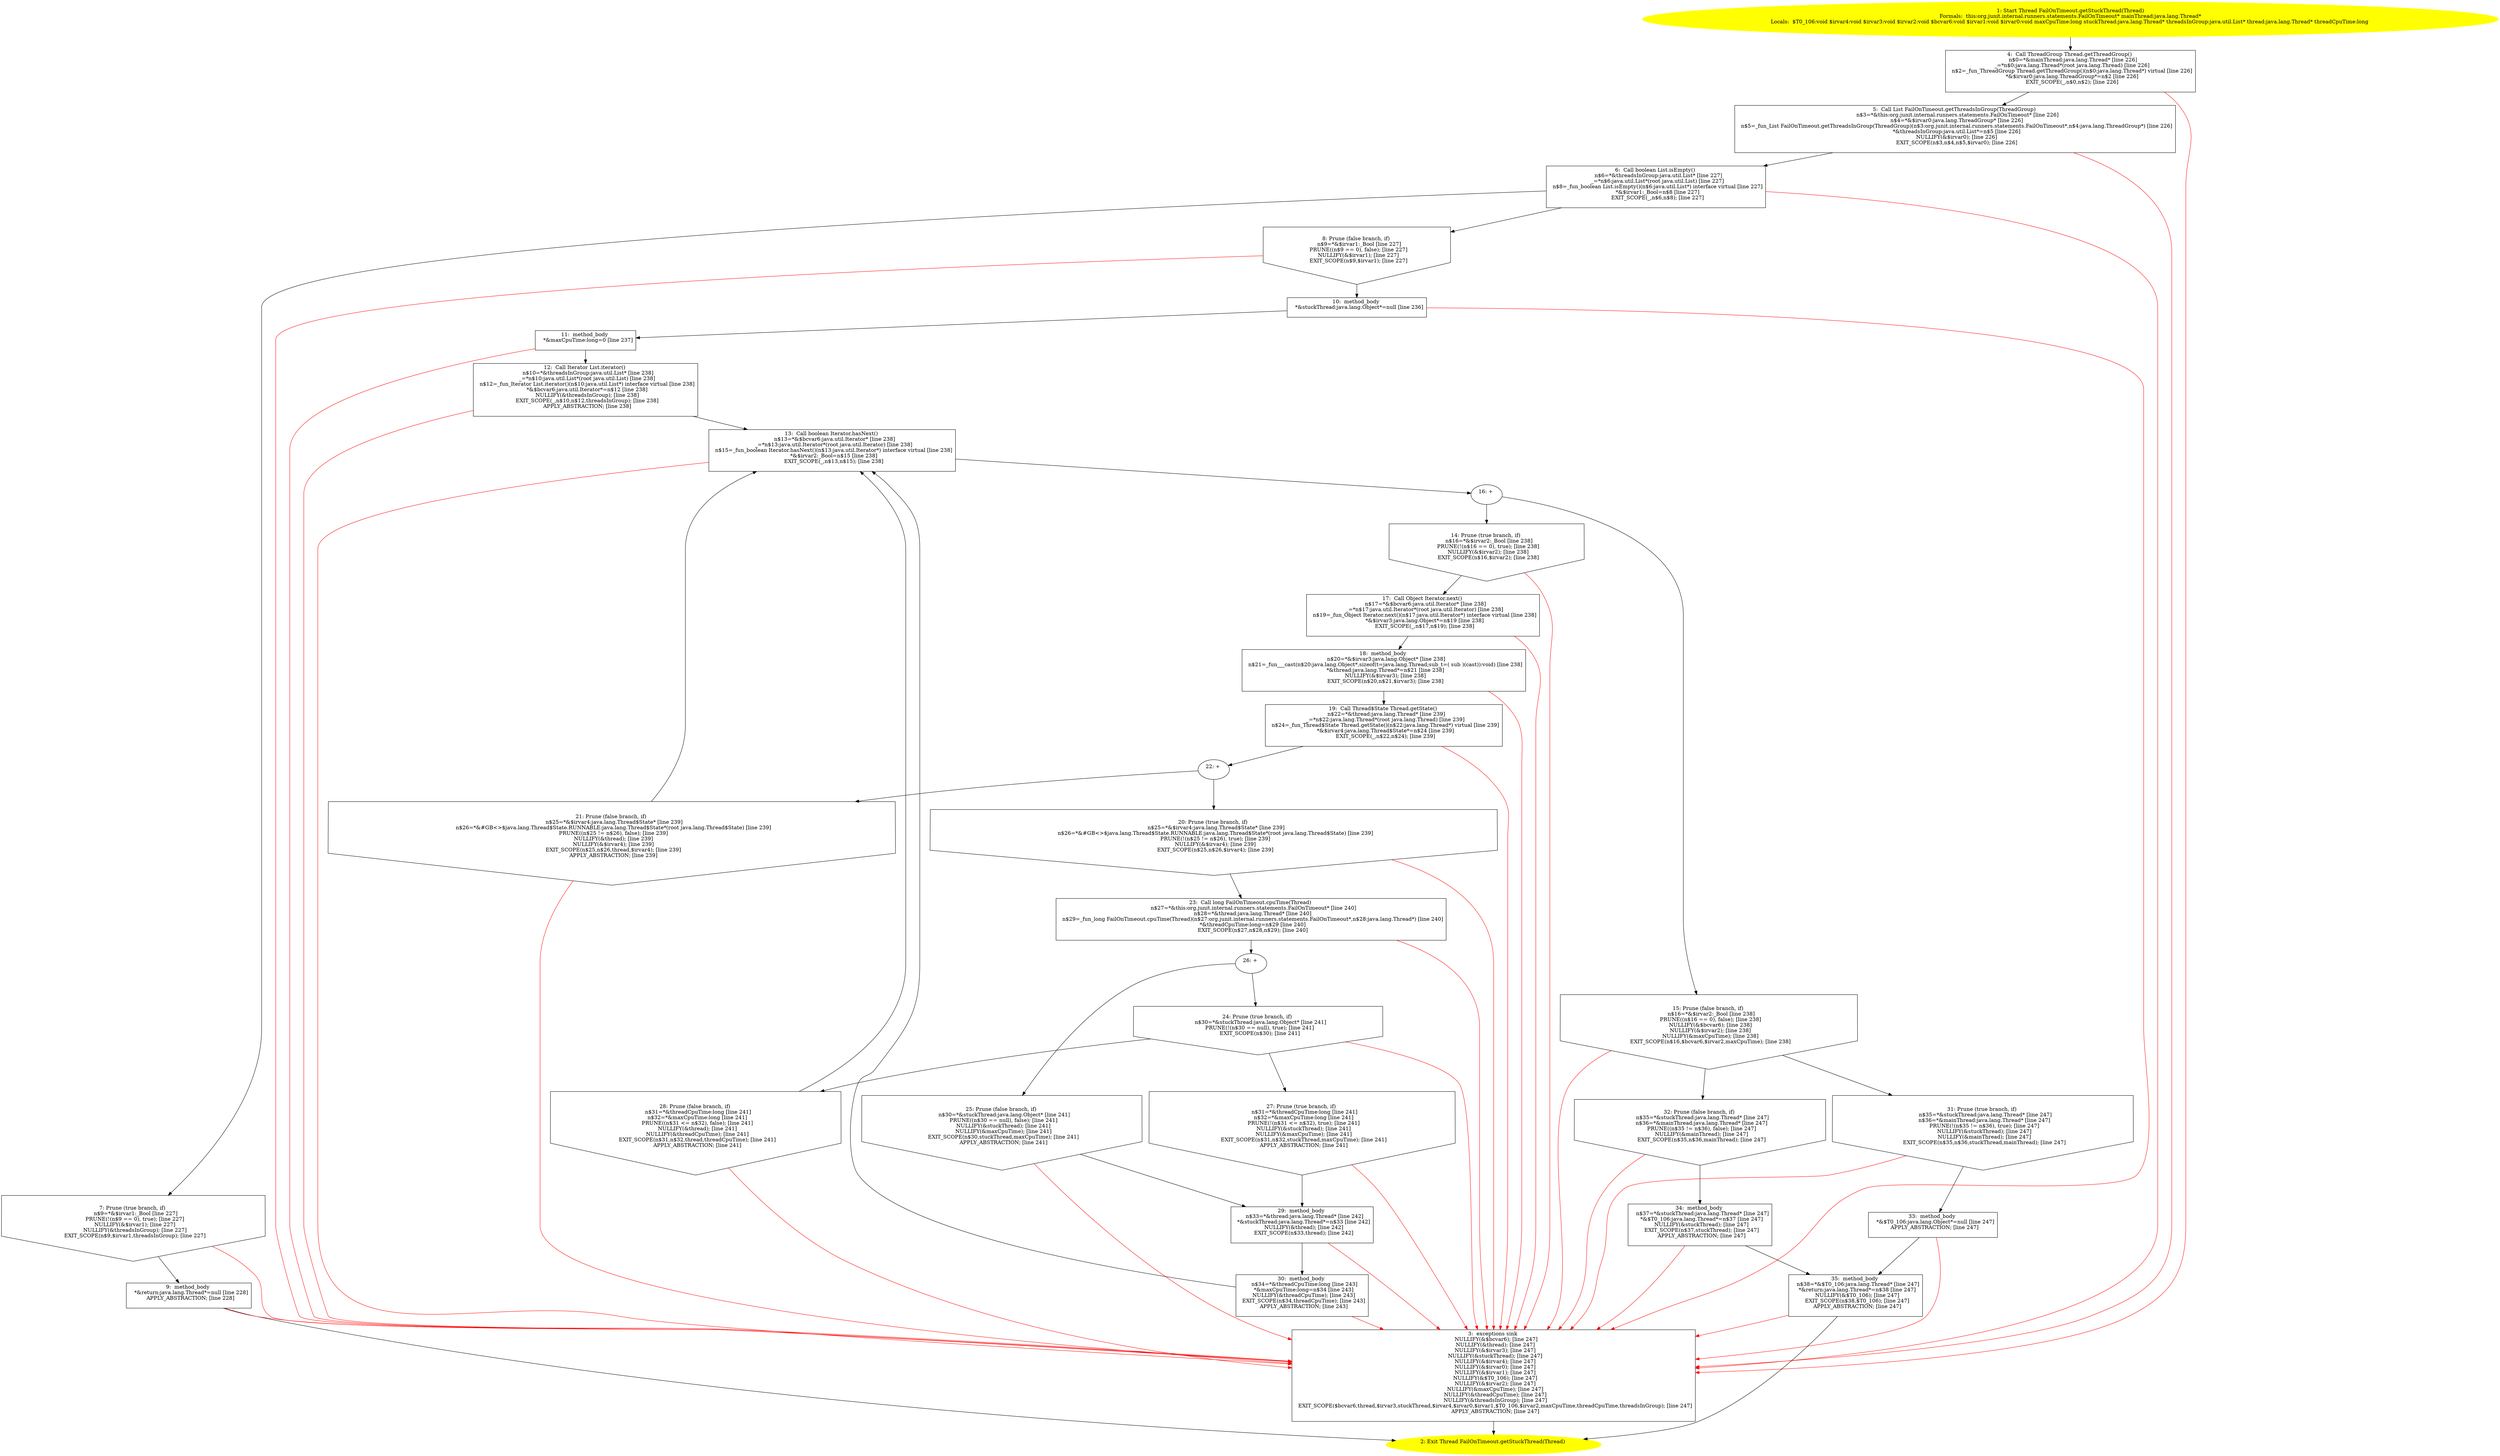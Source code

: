 /* @generated */
digraph cfg {
"org.junit.internal.runners.statements.FailOnTimeout.getStuckThread(java.lang.Thread):java.lang.Threa.c3922bff58c13ae19cda741c46aa22e2_1" [label="1: Start Thread FailOnTimeout.getStuckThread(Thread)\nFormals:  this:org.junit.internal.runners.statements.FailOnTimeout* mainThread:java.lang.Thread*\nLocals:  $T0_106:void $irvar4:void $irvar3:void $irvar2:void $bcvar6:void $irvar1:void $irvar0:void maxCpuTime:long stuckThread:java.lang.Thread* threadsInGroup:java.util.List* thread:java.lang.Thread* threadCpuTime:long \n  " color=yellow style=filled]
	

	 "org.junit.internal.runners.statements.FailOnTimeout.getStuckThread(java.lang.Thread):java.lang.Threa.c3922bff58c13ae19cda741c46aa22e2_1" -> "org.junit.internal.runners.statements.FailOnTimeout.getStuckThread(java.lang.Thread):java.lang.Threa.c3922bff58c13ae19cda741c46aa22e2_4" ;
"org.junit.internal.runners.statements.FailOnTimeout.getStuckThread(java.lang.Thread):java.lang.Threa.c3922bff58c13ae19cda741c46aa22e2_2" [label="2: Exit Thread FailOnTimeout.getStuckThread(Thread) \n  " color=yellow style=filled]
	

"org.junit.internal.runners.statements.FailOnTimeout.getStuckThread(java.lang.Thread):java.lang.Threa.c3922bff58c13ae19cda741c46aa22e2_3" [label="3:  exceptions sink \n   NULLIFY(&$bcvar6); [line 247]\n  NULLIFY(&thread); [line 247]\n  NULLIFY(&$irvar3); [line 247]\n  NULLIFY(&stuckThread); [line 247]\n  NULLIFY(&$irvar4); [line 247]\n  NULLIFY(&$irvar0); [line 247]\n  NULLIFY(&$irvar1); [line 247]\n  NULLIFY(&$T0_106); [line 247]\n  NULLIFY(&$irvar2); [line 247]\n  NULLIFY(&maxCpuTime); [line 247]\n  NULLIFY(&threadCpuTime); [line 247]\n  NULLIFY(&threadsInGroup); [line 247]\n  EXIT_SCOPE($bcvar6,thread,$irvar3,stuckThread,$irvar4,$irvar0,$irvar1,$T0_106,$irvar2,maxCpuTime,threadCpuTime,threadsInGroup); [line 247]\n  APPLY_ABSTRACTION; [line 247]\n " shape="box"]
	

	 "org.junit.internal.runners.statements.FailOnTimeout.getStuckThread(java.lang.Thread):java.lang.Threa.c3922bff58c13ae19cda741c46aa22e2_3" -> "org.junit.internal.runners.statements.FailOnTimeout.getStuckThread(java.lang.Thread):java.lang.Threa.c3922bff58c13ae19cda741c46aa22e2_2" ;
"org.junit.internal.runners.statements.FailOnTimeout.getStuckThread(java.lang.Thread):java.lang.Threa.c3922bff58c13ae19cda741c46aa22e2_4" [label="4:  Call ThreadGroup Thread.getThreadGroup() \n   n$0=*&mainThread:java.lang.Thread* [line 226]\n  _=*n$0:java.lang.Thread*(root java.lang.Thread) [line 226]\n  n$2=_fun_ThreadGroup Thread.getThreadGroup()(n$0:java.lang.Thread*) virtual [line 226]\n  *&$irvar0:java.lang.ThreadGroup*=n$2 [line 226]\n  EXIT_SCOPE(_,n$0,n$2); [line 226]\n " shape="box"]
	

	 "org.junit.internal.runners.statements.FailOnTimeout.getStuckThread(java.lang.Thread):java.lang.Threa.c3922bff58c13ae19cda741c46aa22e2_4" -> "org.junit.internal.runners.statements.FailOnTimeout.getStuckThread(java.lang.Thread):java.lang.Threa.c3922bff58c13ae19cda741c46aa22e2_5" ;
	 "org.junit.internal.runners.statements.FailOnTimeout.getStuckThread(java.lang.Thread):java.lang.Threa.c3922bff58c13ae19cda741c46aa22e2_4" -> "org.junit.internal.runners.statements.FailOnTimeout.getStuckThread(java.lang.Thread):java.lang.Threa.c3922bff58c13ae19cda741c46aa22e2_3" [color="red" ];
"org.junit.internal.runners.statements.FailOnTimeout.getStuckThread(java.lang.Thread):java.lang.Threa.c3922bff58c13ae19cda741c46aa22e2_5" [label="5:  Call List FailOnTimeout.getThreadsInGroup(ThreadGroup) \n   n$3=*&this:org.junit.internal.runners.statements.FailOnTimeout* [line 226]\n  n$4=*&$irvar0:java.lang.ThreadGroup* [line 226]\n  n$5=_fun_List FailOnTimeout.getThreadsInGroup(ThreadGroup)(n$3:org.junit.internal.runners.statements.FailOnTimeout*,n$4:java.lang.ThreadGroup*) [line 226]\n  *&threadsInGroup:java.util.List*=n$5 [line 226]\n  NULLIFY(&$irvar0); [line 226]\n  EXIT_SCOPE(n$3,n$4,n$5,$irvar0); [line 226]\n " shape="box"]
	

	 "org.junit.internal.runners.statements.FailOnTimeout.getStuckThread(java.lang.Thread):java.lang.Threa.c3922bff58c13ae19cda741c46aa22e2_5" -> "org.junit.internal.runners.statements.FailOnTimeout.getStuckThread(java.lang.Thread):java.lang.Threa.c3922bff58c13ae19cda741c46aa22e2_6" ;
	 "org.junit.internal.runners.statements.FailOnTimeout.getStuckThread(java.lang.Thread):java.lang.Threa.c3922bff58c13ae19cda741c46aa22e2_5" -> "org.junit.internal.runners.statements.FailOnTimeout.getStuckThread(java.lang.Thread):java.lang.Threa.c3922bff58c13ae19cda741c46aa22e2_3" [color="red" ];
"org.junit.internal.runners.statements.FailOnTimeout.getStuckThread(java.lang.Thread):java.lang.Threa.c3922bff58c13ae19cda741c46aa22e2_6" [label="6:  Call boolean List.isEmpty() \n   n$6=*&threadsInGroup:java.util.List* [line 227]\n  _=*n$6:java.util.List*(root java.util.List) [line 227]\n  n$8=_fun_boolean List.isEmpty()(n$6:java.util.List*) interface virtual [line 227]\n  *&$irvar1:_Bool=n$8 [line 227]\n  EXIT_SCOPE(_,n$6,n$8); [line 227]\n " shape="box"]
	

	 "org.junit.internal.runners.statements.FailOnTimeout.getStuckThread(java.lang.Thread):java.lang.Threa.c3922bff58c13ae19cda741c46aa22e2_6" -> "org.junit.internal.runners.statements.FailOnTimeout.getStuckThread(java.lang.Thread):java.lang.Threa.c3922bff58c13ae19cda741c46aa22e2_7" ;
	 "org.junit.internal.runners.statements.FailOnTimeout.getStuckThread(java.lang.Thread):java.lang.Threa.c3922bff58c13ae19cda741c46aa22e2_6" -> "org.junit.internal.runners.statements.FailOnTimeout.getStuckThread(java.lang.Thread):java.lang.Threa.c3922bff58c13ae19cda741c46aa22e2_8" ;
	 "org.junit.internal.runners.statements.FailOnTimeout.getStuckThread(java.lang.Thread):java.lang.Threa.c3922bff58c13ae19cda741c46aa22e2_6" -> "org.junit.internal.runners.statements.FailOnTimeout.getStuckThread(java.lang.Thread):java.lang.Threa.c3922bff58c13ae19cda741c46aa22e2_3" [color="red" ];
"org.junit.internal.runners.statements.FailOnTimeout.getStuckThread(java.lang.Thread):java.lang.Threa.c3922bff58c13ae19cda741c46aa22e2_7" [label="7: Prune (true branch, if) \n   n$9=*&$irvar1:_Bool [line 227]\n  PRUNE(!(n$9 == 0), true); [line 227]\n  NULLIFY(&$irvar1); [line 227]\n  NULLIFY(&threadsInGroup); [line 227]\n  EXIT_SCOPE(n$9,$irvar1,threadsInGroup); [line 227]\n " shape="invhouse"]
	

	 "org.junit.internal.runners.statements.FailOnTimeout.getStuckThread(java.lang.Thread):java.lang.Threa.c3922bff58c13ae19cda741c46aa22e2_7" -> "org.junit.internal.runners.statements.FailOnTimeout.getStuckThread(java.lang.Thread):java.lang.Threa.c3922bff58c13ae19cda741c46aa22e2_9" ;
	 "org.junit.internal.runners.statements.FailOnTimeout.getStuckThread(java.lang.Thread):java.lang.Threa.c3922bff58c13ae19cda741c46aa22e2_7" -> "org.junit.internal.runners.statements.FailOnTimeout.getStuckThread(java.lang.Thread):java.lang.Threa.c3922bff58c13ae19cda741c46aa22e2_3" [color="red" ];
"org.junit.internal.runners.statements.FailOnTimeout.getStuckThread(java.lang.Thread):java.lang.Threa.c3922bff58c13ae19cda741c46aa22e2_8" [label="8: Prune (false branch, if) \n   n$9=*&$irvar1:_Bool [line 227]\n  PRUNE((n$9 == 0), false); [line 227]\n  NULLIFY(&$irvar1); [line 227]\n  EXIT_SCOPE(n$9,$irvar1); [line 227]\n " shape="invhouse"]
	

	 "org.junit.internal.runners.statements.FailOnTimeout.getStuckThread(java.lang.Thread):java.lang.Threa.c3922bff58c13ae19cda741c46aa22e2_8" -> "org.junit.internal.runners.statements.FailOnTimeout.getStuckThread(java.lang.Thread):java.lang.Threa.c3922bff58c13ae19cda741c46aa22e2_10" ;
	 "org.junit.internal.runners.statements.FailOnTimeout.getStuckThread(java.lang.Thread):java.lang.Threa.c3922bff58c13ae19cda741c46aa22e2_8" -> "org.junit.internal.runners.statements.FailOnTimeout.getStuckThread(java.lang.Thread):java.lang.Threa.c3922bff58c13ae19cda741c46aa22e2_3" [color="red" ];
"org.junit.internal.runners.statements.FailOnTimeout.getStuckThread(java.lang.Thread):java.lang.Threa.c3922bff58c13ae19cda741c46aa22e2_9" [label="9:  method_body \n   *&return:java.lang.Thread*=null [line 228]\n  APPLY_ABSTRACTION; [line 228]\n " shape="box"]
	

	 "org.junit.internal.runners.statements.FailOnTimeout.getStuckThread(java.lang.Thread):java.lang.Threa.c3922bff58c13ae19cda741c46aa22e2_9" -> "org.junit.internal.runners.statements.FailOnTimeout.getStuckThread(java.lang.Thread):java.lang.Threa.c3922bff58c13ae19cda741c46aa22e2_2" ;
	 "org.junit.internal.runners.statements.FailOnTimeout.getStuckThread(java.lang.Thread):java.lang.Threa.c3922bff58c13ae19cda741c46aa22e2_9" -> "org.junit.internal.runners.statements.FailOnTimeout.getStuckThread(java.lang.Thread):java.lang.Threa.c3922bff58c13ae19cda741c46aa22e2_3" [color="red" ];
"org.junit.internal.runners.statements.FailOnTimeout.getStuckThread(java.lang.Thread):java.lang.Threa.c3922bff58c13ae19cda741c46aa22e2_10" [label="10:  method_body \n   *&stuckThread:java.lang.Object*=null [line 236]\n " shape="box"]
	

	 "org.junit.internal.runners.statements.FailOnTimeout.getStuckThread(java.lang.Thread):java.lang.Threa.c3922bff58c13ae19cda741c46aa22e2_10" -> "org.junit.internal.runners.statements.FailOnTimeout.getStuckThread(java.lang.Thread):java.lang.Threa.c3922bff58c13ae19cda741c46aa22e2_11" ;
	 "org.junit.internal.runners.statements.FailOnTimeout.getStuckThread(java.lang.Thread):java.lang.Threa.c3922bff58c13ae19cda741c46aa22e2_10" -> "org.junit.internal.runners.statements.FailOnTimeout.getStuckThread(java.lang.Thread):java.lang.Threa.c3922bff58c13ae19cda741c46aa22e2_3" [color="red" ];
"org.junit.internal.runners.statements.FailOnTimeout.getStuckThread(java.lang.Thread):java.lang.Threa.c3922bff58c13ae19cda741c46aa22e2_11" [label="11:  method_body \n   *&maxCpuTime:long=0 [line 237]\n " shape="box"]
	

	 "org.junit.internal.runners.statements.FailOnTimeout.getStuckThread(java.lang.Thread):java.lang.Threa.c3922bff58c13ae19cda741c46aa22e2_11" -> "org.junit.internal.runners.statements.FailOnTimeout.getStuckThread(java.lang.Thread):java.lang.Threa.c3922bff58c13ae19cda741c46aa22e2_12" ;
	 "org.junit.internal.runners.statements.FailOnTimeout.getStuckThread(java.lang.Thread):java.lang.Threa.c3922bff58c13ae19cda741c46aa22e2_11" -> "org.junit.internal.runners.statements.FailOnTimeout.getStuckThread(java.lang.Thread):java.lang.Threa.c3922bff58c13ae19cda741c46aa22e2_3" [color="red" ];
"org.junit.internal.runners.statements.FailOnTimeout.getStuckThread(java.lang.Thread):java.lang.Threa.c3922bff58c13ae19cda741c46aa22e2_12" [label="12:  Call Iterator List.iterator() \n   n$10=*&threadsInGroup:java.util.List* [line 238]\n  _=*n$10:java.util.List*(root java.util.List) [line 238]\n  n$12=_fun_Iterator List.iterator()(n$10:java.util.List*) interface virtual [line 238]\n  *&$bcvar6:java.util.Iterator*=n$12 [line 238]\n  NULLIFY(&threadsInGroup); [line 238]\n  EXIT_SCOPE(_,n$10,n$12,threadsInGroup); [line 238]\n  APPLY_ABSTRACTION; [line 238]\n " shape="box"]
	

	 "org.junit.internal.runners.statements.FailOnTimeout.getStuckThread(java.lang.Thread):java.lang.Threa.c3922bff58c13ae19cda741c46aa22e2_12" -> "org.junit.internal.runners.statements.FailOnTimeout.getStuckThread(java.lang.Thread):java.lang.Threa.c3922bff58c13ae19cda741c46aa22e2_13" ;
	 "org.junit.internal.runners.statements.FailOnTimeout.getStuckThread(java.lang.Thread):java.lang.Threa.c3922bff58c13ae19cda741c46aa22e2_12" -> "org.junit.internal.runners.statements.FailOnTimeout.getStuckThread(java.lang.Thread):java.lang.Threa.c3922bff58c13ae19cda741c46aa22e2_3" [color="red" ];
"org.junit.internal.runners.statements.FailOnTimeout.getStuckThread(java.lang.Thread):java.lang.Threa.c3922bff58c13ae19cda741c46aa22e2_13" [label="13:  Call boolean Iterator.hasNext() \n   n$13=*&$bcvar6:java.util.Iterator* [line 238]\n  _=*n$13:java.util.Iterator*(root java.util.Iterator) [line 238]\n  n$15=_fun_boolean Iterator.hasNext()(n$13:java.util.Iterator*) interface virtual [line 238]\n  *&$irvar2:_Bool=n$15 [line 238]\n  EXIT_SCOPE(_,n$13,n$15); [line 238]\n " shape="box"]
	

	 "org.junit.internal.runners.statements.FailOnTimeout.getStuckThread(java.lang.Thread):java.lang.Threa.c3922bff58c13ae19cda741c46aa22e2_13" -> "org.junit.internal.runners.statements.FailOnTimeout.getStuckThread(java.lang.Thread):java.lang.Threa.c3922bff58c13ae19cda741c46aa22e2_16" ;
	 "org.junit.internal.runners.statements.FailOnTimeout.getStuckThread(java.lang.Thread):java.lang.Threa.c3922bff58c13ae19cda741c46aa22e2_13" -> "org.junit.internal.runners.statements.FailOnTimeout.getStuckThread(java.lang.Thread):java.lang.Threa.c3922bff58c13ae19cda741c46aa22e2_3" [color="red" ];
"org.junit.internal.runners.statements.FailOnTimeout.getStuckThread(java.lang.Thread):java.lang.Threa.c3922bff58c13ae19cda741c46aa22e2_14" [label="14: Prune (true branch, if) \n   n$16=*&$irvar2:_Bool [line 238]\n  PRUNE(!(n$16 == 0), true); [line 238]\n  NULLIFY(&$irvar2); [line 238]\n  EXIT_SCOPE(n$16,$irvar2); [line 238]\n " shape="invhouse"]
	

	 "org.junit.internal.runners.statements.FailOnTimeout.getStuckThread(java.lang.Thread):java.lang.Threa.c3922bff58c13ae19cda741c46aa22e2_14" -> "org.junit.internal.runners.statements.FailOnTimeout.getStuckThread(java.lang.Thread):java.lang.Threa.c3922bff58c13ae19cda741c46aa22e2_17" ;
	 "org.junit.internal.runners.statements.FailOnTimeout.getStuckThread(java.lang.Thread):java.lang.Threa.c3922bff58c13ae19cda741c46aa22e2_14" -> "org.junit.internal.runners.statements.FailOnTimeout.getStuckThread(java.lang.Thread):java.lang.Threa.c3922bff58c13ae19cda741c46aa22e2_3" [color="red" ];
"org.junit.internal.runners.statements.FailOnTimeout.getStuckThread(java.lang.Thread):java.lang.Threa.c3922bff58c13ae19cda741c46aa22e2_15" [label="15: Prune (false branch, if) \n   n$16=*&$irvar2:_Bool [line 238]\n  PRUNE((n$16 == 0), false); [line 238]\n  NULLIFY(&$bcvar6); [line 238]\n  NULLIFY(&$irvar2); [line 238]\n  NULLIFY(&maxCpuTime); [line 238]\n  EXIT_SCOPE(n$16,$bcvar6,$irvar2,maxCpuTime); [line 238]\n " shape="invhouse"]
	

	 "org.junit.internal.runners.statements.FailOnTimeout.getStuckThread(java.lang.Thread):java.lang.Threa.c3922bff58c13ae19cda741c46aa22e2_15" -> "org.junit.internal.runners.statements.FailOnTimeout.getStuckThread(java.lang.Thread):java.lang.Threa.c3922bff58c13ae19cda741c46aa22e2_31" ;
	 "org.junit.internal.runners.statements.FailOnTimeout.getStuckThread(java.lang.Thread):java.lang.Threa.c3922bff58c13ae19cda741c46aa22e2_15" -> "org.junit.internal.runners.statements.FailOnTimeout.getStuckThread(java.lang.Thread):java.lang.Threa.c3922bff58c13ae19cda741c46aa22e2_32" ;
	 "org.junit.internal.runners.statements.FailOnTimeout.getStuckThread(java.lang.Thread):java.lang.Threa.c3922bff58c13ae19cda741c46aa22e2_15" -> "org.junit.internal.runners.statements.FailOnTimeout.getStuckThread(java.lang.Thread):java.lang.Threa.c3922bff58c13ae19cda741c46aa22e2_3" [color="red" ];
"org.junit.internal.runners.statements.FailOnTimeout.getStuckThread(java.lang.Thread):java.lang.Threa.c3922bff58c13ae19cda741c46aa22e2_16" [label="16: + \n  " ]
	

	 "org.junit.internal.runners.statements.FailOnTimeout.getStuckThread(java.lang.Thread):java.lang.Threa.c3922bff58c13ae19cda741c46aa22e2_16" -> "org.junit.internal.runners.statements.FailOnTimeout.getStuckThread(java.lang.Thread):java.lang.Threa.c3922bff58c13ae19cda741c46aa22e2_14" ;
	 "org.junit.internal.runners.statements.FailOnTimeout.getStuckThread(java.lang.Thread):java.lang.Threa.c3922bff58c13ae19cda741c46aa22e2_16" -> "org.junit.internal.runners.statements.FailOnTimeout.getStuckThread(java.lang.Thread):java.lang.Threa.c3922bff58c13ae19cda741c46aa22e2_15" ;
"org.junit.internal.runners.statements.FailOnTimeout.getStuckThread(java.lang.Thread):java.lang.Threa.c3922bff58c13ae19cda741c46aa22e2_17" [label="17:  Call Object Iterator.next() \n   n$17=*&$bcvar6:java.util.Iterator* [line 238]\n  _=*n$17:java.util.Iterator*(root java.util.Iterator) [line 238]\n  n$19=_fun_Object Iterator.next()(n$17:java.util.Iterator*) interface virtual [line 238]\n  *&$irvar3:java.lang.Object*=n$19 [line 238]\n  EXIT_SCOPE(_,n$17,n$19); [line 238]\n " shape="box"]
	

	 "org.junit.internal.runners.statements.FailOnTimeout.getStuckThread(java.lang.Thread):java.lang.Threa.c3922bff58c13ae19cda741c46aa22e2_17" -> "org.junit.internal.runners.statements.FailOnTimeout.getStuckThread(java.lang.Thread):java.lang.Threa.c3922bff58c13ae19cda741c46aa22e2_18" ;
	 "org.junit.internal.runners.statements.FailOnTimeout.getStuckThread(java.lang.Thread):java.lang.Threa.c3922bff58c13ae19cda741c46aa22e2_17" -> "org.junit.internal.runners.statements.FailOnTimeout.getStuckThread(java.lang.Thread):java.lang.Threa.c3922bff58c13ae19cda741c46aa22e2_3" [color="red" ];
"org.junit.internal.runners.statements.FailOnTimeout.getStuckThread(java.lang.Thread):java.lang.Threa.c3922bff58c13ae19cda741c46aa22e2_18" [label="18:  method_body \n   n$20=*&$irvar3:java.lang.Object* [line 238]\n  n$21=_fun___cast(n$20:java.lang.Object*,sizeof(t=java.lang.Thread;sub_t=( sub )(cast)):void) [line 238]\n  *&thread:java.lang.Thread*=n$21 [line 238]\n  NULLIFY(&$irvar3); [line 238]\n  EXIT_SCOPE(n$20,n$21,$irvar3); [line 238]\n " shape="box"]
	

	 "org.junit.internal.runners.statements.FailOnTimeout.getStuckThread(java.lang.Thread):java.lang.Threa.c3922bff58c13ae19cda741c46aa22e2_18" -> "org.junit.internal.runners.statements.FailOnTimeout.getStuckThread(java.lang.Thread):java.lang.Threa.c3922bff58c13ae19cda741c46aa22e2_19" ;
	 "org.junit.internal.runners.statements.FailOnTimeout.getStuckThread(java.lang.Thread):java.lang.Threa.c3922bff58c13ae19cda741c46aa22e2_18" -> "org.junit.internal.runners.statements.FailOnTimeout.getStuckThread(java.lang.Thread):java.lang.Threa.c3922bff58c13ae19cda741c46aa22e2_3" [color="red" ];
"org.junit.internal.runners.statements.FailOnTimeout.getStuckThread(java.lang.Thread):java.lang.Threa.c3922bff58c13ae19cda741c46aa22e2_19" [label="19:  Call Thread$State Thread.getState() \n   n$22=*&thread:java.lang.Thread* [line 239]\n  _=*n$22:java.lang.Thread*(root java.lang.Thread) [line 239]\n  n$24=_fun_Thread$State Thread.getState()(n$22:java.lang.Thread*) virtual [line 239]\n  *&$irvar4:java.lang.Thread$State*=n$24 [line 239]\n  EXIT_SCOPE(_,n$22,n$24); [line 239]\n " shape="box"]
	

	 "org.junit.internal.runners.statements.FailOnTimeout.getStuckThread(java.lang.Thread):java.lang.Threa.c3922bff58c13ae19cda741c46aa22e2_19" -> "org.junit.internal.runners.statements.FailOnTimeout.getStuckThread(java.lang.Thread):java.lang.Threa.c3922bff58c13ae19cda741c46aa22e2_22" ;
	 "org.junit.internal.runners.statements.FailOnTimeout.getStuckThread(java.lang.Thread):java.lang.Threa.c3922bff58c13ae19cda741c46aa22e2_19" -> "org.junit.internal.runners.statements.FailOnTimeout.getStuckThread(java.lang.Thread):java.lang.Threa.c3922bff58c13ae19cda741c46aa22e2_3" [color="red" ];
"org.junit.internal.runners.statements.FailOnTimeout.getStuckThread(java.lang.Thread):java.lang.Threa.c3922bff58c13ae19cda741c46aa22e2_20" [label="20: Prune (true branch, if) \n   n$25=*&$irvar4:java.lang.Thread$State* [line 239]\n  n$26=*&#GB<>$java.lang.Thread$State.RUNNABLE:java.lang.Thread$State*(root java.lang.Thread$State) [line 239]\n  PRUNE(!(n$25 != n$26), true); [line 239]\n  NULLIFY(&$irvar4); [line 239]\n  EXIT_SCOPE(n$25,n$26,$irvar4); [line 239]\n " shape="invhouse"]
	

	 "org.junit.internal.runners.statements.FailOnTimeout.getStuckThread(java.lang.Thread):java.lang.Threa.c3922bff58c13ae19cda741c46aa22e2_20" -> "org.junit.internal.runners.statements.FailOnTimeout.getStuckThread(java.lang.Thread):java.lang.Threa.c3922bff58c13ae19cda741c46aa22e2_23" ;
	 "org.junit.internal.runners.statements.FailOnTimeout.getStuckThread(java.lang.Thread):java.lang.Threa.c3922bff58c13ae19cda741c46aa22e2_20" -> "org.junit.internal.runners.statements.FailOnTimeout.getStuckThread(java.lang.Thread):java.lang.Threa.c3922bff58c13ae19cda741c46aa22e2_3" [color="red" ];
"org.junit.internal.runners.statements.FailOnTimeout.getStuckThread(java.lang.Thread):java.lang.Threa.c3922bff58c13ae19cda741c46aa22e2_21" [label="21: Prune (false branch, if) \n   n$25=*&$irvar4:java.lang.Thread$State* [line 239]\n  n$26=*&#GB<>$java.lang.Thread$State.RUNNABLE:java.lang.Thread$State*(root java.lang.Thread$State) [line 239]\n  PRUNE((n$25 != n$26), false); [line 239]\n  NULLIFY(&thread); [line 239]\n  NULLIFY(&$irvar4); [line 239]\n  EXIT_SCOPE(n$25,n$26,thread,$irvar4); [line 239]\n  APPLY_ABSTRACTION; [line 239]\n " shape="invhouse"]
	

	 "org.junit.internal.runners.statements.FailOnTimeout.getStuckThread(java.lang.Thread):java.lang.Threa.c3922bff58c13ae19cda741c46aa22e2_21" -> "org.junit.internal.runners.statements.FailOnTimeout.getStuckThread(java.lang.Thread):java.lang.Threa.c3922bff58c13ae19cda741c46aa22e2_13" ;
	 "org.junit.internal.runners.statements.FailOnTimeout.getStuckThread(java.lang.Thread):java.lang.Threa.c3922bff58c13ae19cda741c46aa22e2_21" -> "org.junit.internal.runners.statements.FailOnTimeout.getStuckThread(java.lang.Thread):java.lang.Threa.c3922bff58c13ae19cda741c46aa22e2_3" [color="red" ];
"org.junit.internal.runners.statements.FailOnTimeout.getStuckThread(java.lang.Thread):java.lang.Threa.c3922bff58c13ae19cda741c46aa22e2_22" [label="22: + \n  " ]
	

	 "org.junit.internal.runners.statements.FailOnTimeout.getStuckThread(java.lang.Thread):java.lang.Threa.c3922bff58c13ae19cda741c46aa22e2_22" -> "org.junit.internal.runners.statements.FailOnTimeout.getStuckThread(java.lang.Thread):java.lang.Threa.c3922bff58c13ae19cda741c46aa22e2_20" ;
	 "org.junit.internal.runners.statements.FailOnTimeout.getStuckThread(java.lang.Thread):java.lang.Threa.c3922bff58c13ae19cda741c46aa22e2_22" -> "org.junit.internal.runners.statements.FailOnTimeout.getStuckThread(java.lang.Thread):java.lang.Threa.c3922bff58c13ae19cda741c46aa22e2_21" ;
"org.junit.internal.runners.statements.FailOnTimeout.getStuckThread(java.lang.Thread):java.lang.Threa.c3922bff58c13ae19cda741c46aa22e2_23" [label="23:  Call long FailOnTimeout.cpuTime(Thread) \n   n$27=*&this:org.junit.internal.runners.statements.FailOnTimeout* [line 240]\n  n$28=*&thread:java.lang.Thread* [line 240]\n  n$29=_fun_long FailOnTimeout.cpuTime(Thread)(n$27:org.junit.internal.runners.statements.FailOnTimeout*,n$28:java.lang.Thread*) [line 240]\n  *&threadCpuTime:long=n$29 [line 240]\n  EXIT_SCOPE(n$27,n$28,n$29); [line 240]\n " shape="box"]
	

	 "org.junit.internal.runners.statements.FailOnTimeout.getStuckThread(java.lang.Thread):java.lang.Threa.c3922bff58c13ae19cda741c46aa22e2_23" -> "org.junit.internal.runners.statements.FailOnTimeout.getStuckThread(java.lang.Thread):java.lang.Threa.c3922bff58c13ae19cda741c46aa22e2_26" ;
	 "org.junit.internal.runners.statements.FailOnTimeout.getStuckThread(java.lang.Thread):java.lang.Threa.c3922bff58c13ae19cda741c46aa22e2_23" -> "org.junit.internal.runners.statements.FailOnTimeout.getStuckThread(java.lang.Thread):java.lang.Threa.c3922bff58c13ae19cda741c46aa22e2_3" [color="red" ];
"org.junit.internal.runners.statements.FailOnTimeout.getStuckThread(java.lang.Thread):java.lang.Threa.c3922bff58c13ae19cda741c46aa22e2_24" [label="24: Prune (true branch, if) \n   n$30=*&stuckThread:java.lang.Object* [line 241]\n  PRUNE(!(n$30 == null), true); [line 241]\n  EXIT_SCOPE(n$30); [line 241]\n " shape="invhouse"]
	

	 "org.junit.internal.runners.statements.FailOnTimeout.getStuckThread(java.lang.Thread):java.lang.Threa.c3922bff58c13ae19cda741c46aa22e2_24" -> "org.junit.internal.runners.statements.FailOnTimeout.getStuckThread(java.lang.Thread):java.lang.Threa.c3922bff58c13ae19cda741c46aa22e2_27" ;
	 "org.junit.internal.runners.statements.FailOnTimeout.getStuckThread(java.lang.Thread):java.lang.Threa.c3922bff58c13ae19cda741c46aa22e2_24" -> "org.junit.internal.runners.statements.FailOnTimeout.getStuckThread(java.lang.Thread):java.lang.Threa.c3922bff58c13ae19cda741c46aa22e2_28" ;
	 "org.junit.internal.runners.statements.FailOnTimeout.getStuckThread(java.lang.Thread):java.lang.Threa.c3922bff58c13ae19cda741c46aa22e2_24" -> "org.junit.internal.runners.statements.FailOnTimeout.getStuckThread(java.lang.Thread):java.lang.Threa.c3922bff58c13ae19cda741c46aa22e2_3" [color="red" ];
"org.junit.internal.runners.statements.FailOnTimeout.getStuckThread(java.lang.Thread):java.lang.Threa.c3922bff58c13ae19cda741c46aa22e2_25" [label="25: Prune (false branch, if) \n   n$30=*&stuckThread:java.lang.Object* [line 241]\n  PRUNE((n$30 == null), false); [line 241]\n  NULLIFY(&stuckThread); [line 241]\n  NULLIFY(&maxCpuTime); [line 241]\n  EXIT_SCOPE(n$30,stuckThread,maxCpuTime); [line 241]\n  APPLY_ABSTRACTION; [line 241]\n " shape="invhouse"]
	

	 "org.junit.internal.runners.statements.FailOnTimeout.getStuckThread(java.lang.Thread):java.lang.Threa.c3922bff58c13ae19cda741c46aa22e2_25" -> "org.junit.internal.runners.statements.FailOnTimeout.getStuckThread(java.lang.Thread):java.lang.Threa.c3922bff58c13ae19cda741c46aa22e2_29" ;
	 "org.junit.internal.runners.statements.FailOnTimeout.getStuckThread(java.lang.Thread):java.lang.Threa.c3922bff58c13ae19cda741c46aa22e2_25" -> "org.junit.internal.runners.statements.FailOnTimeout.getStuckThread(java.lang.Thread):java.lang.Threa.c3922bff58c13ae19cda741c46aa22e2_3" [color="red" ];
"org.junit.internal.runners.statements.FailOnTimeout.getStuckThread(java.lang.Thread):java.lang.Threa.c3922bff58c13ae19cda741c46aa22e2_26" [label="26: + \n  " ]
	

	 "org.junit.internal.runners.statements.FailOnTimeout.getStuckThread(java.lang.Thread):java.lang.Threa.c3922bff58c13ae19cda741c46aa22e2_26" -> "org.junit.internal.runners.statements.FailOnTimeout.getStuckThread(java.lang.Thread):java.lang.Threa.c3922bff58c13ae19cda741c46aa22e2_24" ;
	 "org.junit.internal.runners.statements.FailOnTimeout.getStuckThread(java.lang.Thread):java.lang.Threa.c3922bff58c13ae19cda741c46aa22e2_26" -> "org.junit.internal.runners.statements.FailOnTimeout.getStuckThread(java.lang.Thread):java.lang.Threa.c3922bff58c13ae19cda741c46aa22e2_25" ;
"org.junit.internal.runners.statements.FailOnTimeout.getStuckThread(java.lang.Thread):java.lang.Threa.c3922bff58c13ae19cda741c46aa22e2_27" [label="27: Prune (true branch, if) \n   n$31=*&threadCpuTime:long [line 241]\n  n$32=*&maxCpuTime:long [line 241]\n  PRUNE(!(n$31 <= n$32), true); [line 241]\n  NULLIFY(&stuckThread); [line 241]\n  NULLIFY(&maxCpuTime); [line 241]\n  EXIT_SCOPE(n$31,n$32,stuckThread,maxCpuTime); [line 241]\n  APPLY_ABSTRACTION; [line 241]\n " shape="invhouse"]
	

	 "org.junit.internal.runners.statements.FailOnTimeout.getStuckThread(java.lang.Thread):java.lang.Threa.c3922bff58c13ae19cda741c46aa22e2_27" -> "org.junit.internal.runners.statements.FailOnTimeout.getStuckThread(java.lang.Thread):java.lang.Threa.c3922bff58c13ae19cda741c46aa22e2_29" ;
	 "org.junit.internal.runners.statements.FailOnTimeout.getStuckThread(java.lang.Thread):java.lang.Threa.c3922bff58c13ae19cda741c46aa22e2_27" -> "org.junit.internal.runners.statements.FailOnTimeout.getStuckThread(java.lang.Thread):java.lang.Threa.c3922bff58c13ae19cda741c46aa22e2_3" [color="red" ];
"org.junit.internal.runners.statements.FailOnTimeout.getStuckThread(java.lang.Thread):java.lang.Threa.c3922bff58c13ae19cda741c46aa22e2_28" [label="28: Prune (false branch, if) \n   n$31=*&threadCpuTime:long [line 241]\n  n$32=*&maxCpuTime:long [line 241]\n  PRUNE((n$31 <= n$32), false); [line 241]\n  NULLIFY(&thread); [line 241]\n  NULLIFY(&threadCpuTime); [line 241]\n  EXIT_SCOPE(n$31,n$32,thread,threadCpuTime); [line 241]\n  APPLY_ABSTRACTION; [line 241]\n " shape="invhouse"]
	

	 "org.junit.internal.runners.statements.FailOnTimeout.getStuckThread(java.lang.Thread):java.lang.Threa.c3922bff58c13ae19cda741c46aa22e2_28" -> "org.junit.internal.runners.statements.FailOnTimeout.getStuckThread(java.lang.Thread):java.lang.Threa.c3922bff58c13ae19cda741c46aa22e2_13" ;
	 "org.junit.internal.runners.statements.FailOnTimeout.getStuckThread(java.lang.Thread):java.lang.Threa.c3922bff58c13ae19cda741c46aa22e2_28" -> "org.junit.internal.runners.statements.FailOnTimeout.getStuckThread(java.lang.Thread):java.lang.Threa.c3922bff58c13ae19cda741c46aa22e2_3" [color="red" ];
"org.junit.internal.runners.statements.FailOnTimeout.getStuckThread(java.lang.Thread):java.lang.Threa.c3922bff58c13ae19cda741c46aa22e2_29" [label="29:  method_body \n   n$33=*&thread:java.lang.Thread* [line 242]\n  *&stuckThread:java.lang.Thread*=n$33 [line 242]\n  NULLIFY(&thread); [line 242]\n  EXIT_SCOPE(n$33,thread); [line 242]\n " shape="box"]
	

	 "org.junit.internal.runners.statements.FailOnTimeout.getStuckThread(java.lang.Thread):java.lang.Threa.c3922bff58c13ae19cda741c46aa22e2_29" -> "org.junit.internal.runners.statements.FailOnTimeout.getStuckThread(java.lang.Thread):java.lang.Threa.c3922bff58c13ae19cda741c46aa22e2_30" ;
	 "org.junit.internal.runners.statements.FailOnTimeout.getStuckThread(java.lang.Thread):java.lang.Threa.c3922bff58c13ae19cda741c46aa22e2_29" -> "org.junit.internal.runners.statements.FailOnTimeout.getStuckThread(java.lang.Thread):java.lang.Threa.c3922bff58c13ae19cda741c46aa22e2_3" [color="red" ];
"org.junit.internal.runners.statements.FailOnTimeout.getStuckThread(java.lang.Thread):java.lang.Threa.c3922bff58c13ae19cda741c46aa22e2_30" [label="30:  method_body \n   n$34=*&threadCpuTime:long [line 243]\n  *&maxCpuTime:long=n$34 [line 243]\n  NULLIFY(&threadCpuTime); [line 243]\n  EXIT_SCOPE(n$34,threadCpuTime); [line 243]\n  APPLY_ABSTRACTION; [line 243]\n " shape="box"]
	

	 "org.junit.internal.runners.statements.FailOnTimeout.getStuckThread(java.lang.Thread):java.lang.Threa.c3922bff58c13ae19cda741c46aa22e2_30" -> "org.junit.internal.runners.statements.FailOnTimeout.getStuckThread(java.lang.Thread):java.lang.Threa.c3922bff58c13ae19cda741c46aa22e2_13" ;
	 "org.junit.internal.runners.statements.FailOnTimeout.getStuckThread(java.lang.Thread):java.lang.Threa.c3922bff58c13ae19cda741c46aa22e2_30" -> "org.junit.internal.runners.statements.FailOnTimeout.getStuckThread(java.lang.Thread):java.lang.Threa.c3922bff58c13ae19cda741c46aa22e2_3" [color="red" ];
"org.junit.internal.runners.statements.FailOnTimeout.getStuckThread(java.lang.Thread):java.lang.Threa.c3922bff58c13ae19cda741c46aa22e2_31" [label="31: Prune (true branch, if) \n   n$35=*&stuckThread:java.lang.Thread* [line 247]\n  n$36=*&mainThread:java.lang.Thread* [line 247]\n  PRUNE(!(n$35 != n$36), true); [line 247]\n  NULLIFY(&stuckThread); [line 247]\n  NULLIFY(&mainThread); [line 247]\n  EXIT_SCOPE(n$35,n$36,stuckThread,mainThread); [line 247]\n " shape="invhouse"]
	

	 "org.junit.internal.runners.statements.FailOnTimeout.getStuckThread(java.lang.Thread):java.lang.Threa.c3922bff58c13ae19cda741c46aa22e2_31" -> "org.junit.internal.runners.statements.FailOnTimeout.getStuckThread(java.lang.Thread):java.lang.Threa.c3922bff58c13ae19cda741c46aa22e2_33" ;
	 "org.junit.internal.runners.statements.FailOnTimeout.getStuckThread(java.lang.Thread):java.lang.Threa.c3922bff58c13ae19cda741c46aa22e2_31" -> "org.junit.internal.runners.statements.FailOnTimeout.getStuckThread(java.lang.Thread):java.lang.Threa.c3922bff58c13ae19cda741c46aa22e2_3" [color="red" ];
"org.junit.internal.runners.statements.FailOnTimeout.getStuckThread(java.lang.Thread):java.lang.Threa.c3922bff58c13ae19cda741c46aa22e2_32" [label="32: Prune (false branch, if) \n   n$35=*&stuckThread:java.lang.Thread* [line 247]\n  n$36=*&mainThread:java.lang.Thread* [line 247]\n  PRUNE((n$35 != n$36), false); [line 247]\n  NULLIFY(&mainThread); [line 247]\n  EXIT_SCOPE(n$35,n$36,mainThread); [line 247]\n " shape="invhouse"]
	

	 "org.junit.internal.runners.statements.FailOnTimeout.getStuckThread(java.lang.Thread):java.lang.Threa.c3922bff58c13ae19cda741c46aa22e2_32" -> "org.junit.internal.runners.statements.FailOnTimeout.getStuckThread(java.lang.Thread):java.lang.Threa.c3922bff58c13ae19cda741c46aa22e2_34" ;
	 "org.junit.internal.runners.statements.FailOnTimeout.getStuckThread(java.lang.Thread):java.lang.Threa.c3922bff58c13ae19cda741c46aa22e2_32" -> "org.junit.internal.runners.statements.FailOnTimeout.getStuckThread(java.lang.Thread):java.lang.Threa.c3922bff58c13ae19cda741c46aa22e2_3" [color="red" ];
"org.junit.internal.runners.statements.FailOnTimeout.getStuckThread(java.lang.Thread):java.lang.Threa.c3922bff58c13ae19cda741c46aa22e2_33" [label="33:  method_body \n   *&$T0_106:java.lang.Object*=null [line 247]\n  APPLY_ABSTRACTION; [line 247]\n " shape="box"]
	

	 "org.junit.internal.runners.statements.FailOnTimeout.getStuckThread(java.lang.Thread):java.lang.Threa.c3922bff58c13ae19cda741c46aa22e2_33" -> "org.junit.internal.runners.statements.FailOnTimeout.getStuckThread(java.lang.Thread):java.lang.Threa.c3922bff58c13ae19cda741c46aa22e2_35" ;
	 "org.junit.internal.runners.statements.FailOnTimeout.getStuckThread(java.lang.Thread):java.lang.Threa.c3922bff58c13ae19cda741c46aa22e2_33" -> "org.junit.internal.runners.statements.FailOnTimeout.getStuckThread(java.lang.Thread):java.lang.Threa.c3922bff58c13ae19cda741c46aa22e2_3" [color="red" ];
"org.junit.internal.runners.statements.FailOnTimeout.getStuckThread(java.lang.Thread):java.lang.Threa.c3922bff58c13ae19cda741c46aa22e2_34" [label="34:  method_body \n   n$37=*&stuckThread:java.lang.Thread* [line 247]\n  *&$T0_106:java.lang.Thread*=n$37 [line 247]\n  NULLIFY(&stuckThread); [line 247]\n  EXIT_SCOPE(n$37,stuckThread); [line 247]\n  APPLY_ABSTRACTION; [line 247]\n " shape="box"]
	

	 "org.junit.internal.runners.statements.FailOnTimeout.getStuckThread(java.lang.Thread):java.lang.Threa.c3922bff58c13ae19cda741c46aa22e2_34" -> "org.junit.internal.runners.statements.FailOnTimeout.getStuckThread(java.lang.Thread):java.lang.Threa.c3922bff58c13ae19cda741c46aa22e2_35" ;
	 "org.junit.internal.runners.statements.FailOnTimeout.getStuckThread(java.lang.Thread):java.lang.Threa.c3922bff58c13ae19cda741c46aa22e2_34" -> "org.junit.internal.runners.statements.FailOnTimeout.getStuckThread(java.lang.Thread):java.lang.Threa.c3922bff58c13ae19cda741c46aa22e2_3" [color="red" ];
"org.junit.internal.runners.statements.FailOnTimeout.getStuckThread(java.lang.Thread):java.lang.Threa.c3922bff58c13ae19cda741c46aa22e2_35" [label="35:  method_body \n   n$38=*&$T0_106:java.lang.Thread* [line 247]\n  *&return:java.lang.Thread*=n$38 [line 247]\n  NULLIFY(&$T0_106); [line 247]\n  EXIT_SCOPE(n$38,$T0_106); [line 247]\n  APPLY_ABSTRACTION; [line 247]\n " shape="box"]
	

	 "org.junit.internal.runners.statements.FailOnTimeout.getStuckThread(java.lang.Thread):java.lang.Threa.c3922bff58c13ae19cda741c46aa22e2_35" -> "org.junit.internal.runners.statements.FailOnTimeout.getStuckThread(java.lang.Thread):java.lang.Threa.c3922bff58c13ae19cda741c46aa22e2_2" ;
	 "org.junit.internal.runners.statements.FailOnTimeout.getStuckThread(java.lang.Thread):java.lang.Threa.c3922bff58c13ae19cda741c46aa22e2_35" -> "org.junit.internal.runners.statements.FailOnTimeout.getStuckThread(java.lang.Thread):java.lang.Threa.c3922bff58c13ae19cda741c46aa22e2_3" [color="red" ];
}

